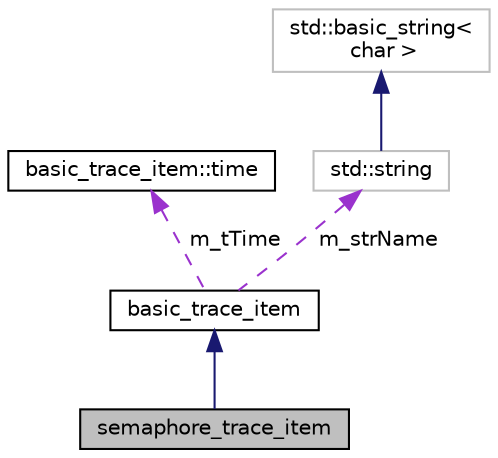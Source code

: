 digraph "semaphore_trace_item"
{
 // LATEX_PDF_SIZE
  edge [fontname="Helvetica",fontsize="10",labelfontname="Helvetica",labelfontsize="10"];
  node [fontname="Helvetica",fontsize="10",shape=record];
  Node1 [label="semaphore_trace_item",height=0.2,width=0.4,color="black", fillcolor="grey75", style="filled", fontcolor="black",tooltip=" "];
  Node2 -> Node1 [dir="back",color="midnightblue",fontsize="10",style="solid",fontname="Helvetica"];
  Node2 [label="basic_trace_item",height=0.2,width=0.4,color="black", fillcolor="white", style="filled",URL="$classbasic__trace__item.html",tooltip=" "];
  Node3 -> Node2 [dir="back",color="darkorchid3",fontsize="10",style="dashed",label=" m_tTime" ,fontname="Helvetica"];
  Node3 [label="basic_trace_item::time",height=0.2,width=0.4,color="black", fillcolor="white", style="filled",URL="$classbasic__trace__item.html#structbasic__trace__item_1_1time",tooltip=" "];
  Node4 -> Node2 [dir="back",color="darkorchid3",fontsize="10",style="dashed",label=" m_strName" ,fontname="Helvetica"];
  Node4 [label="std::string",height=0.2,width=0.4,color="grey75", fillcolor="white", style="filled",tooltip="STL class."];
  Node5 -> Node4 [dir="back",color="midnightblue",fontsize="10",style="solid",fontname="Helvetica"];
  Node5 [label="std::basic_string\<\l char \>",height=0.2,width=0.4,color="grey75", fillcolor="white", style="filled",tooltip="STL class."];
}
